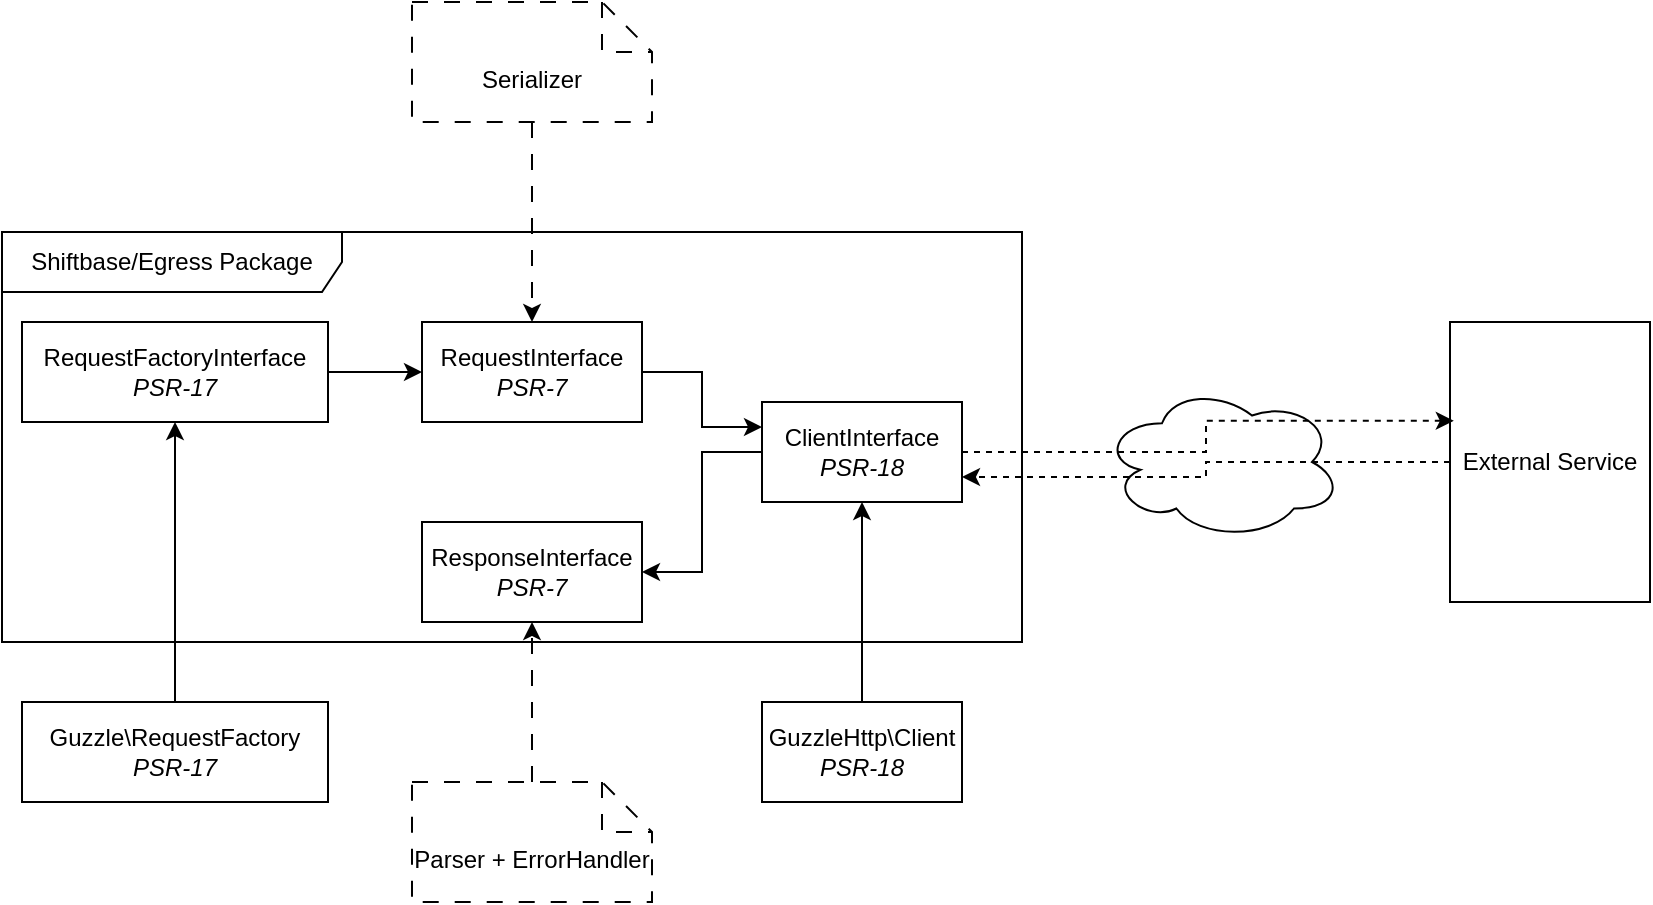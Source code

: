 <mxfile version="21.2.8" type="device">
  <diagram name="Pagina-1" id="OxKqhFZz2plbKqOkzbJY">
    <mxGraphModel dx="307" dy="1732" grid="1" gridSize="10" guides="1" tooltips="1" connect="1" arrows="1" fold="1" page="1" pageScale="1" pageWidth="827" pageHeight="1169" math="0" shadow="0">
      <root>
        <mxCell id="0" />
        <mxCell id="1" parent="0" />
        <mxCell id="tcsaBj-2yrazW6xAQG2b-11" value="" style="ellipse;shape=cloud;whiteSpace=wrap;html=1;" vertex="1" parent="1">
          <mxGeometry x="1380" y="151.25" width="120" height="77.5" as="geometry" />
        </mxCell>
        <mxCell id="tcsaBj-2yrazW6xAQG2b-1" value="Shiftbase/Egress Package" style="shape=umlFrame;whiteSpace=wrap;html=1;pointerEvents=0;recursiveResize=0;container=1;collapsible=0;width=170;" vertex="1" parent="1">
          <mxGeometry x="830" y="75" width="510" height="205" as="geometry" />
        </mxCell>
        <mxCell id="tcsaBj-2yrazW6xAQG2b-2" value="[constraint1]" style="text;html=1;" vertex="1" parent="tcsaBj-2yrazW6xAQG2b-1">
          <mxGeometry width="100" height="20" relative="1" as="geometry">
            <mxPoint x="40" y="60" as="offset" />
          </mxGeometry>
        </mxCell>
        <mxCell id="tcsaBj-2yrazW6xAQG2b-13" style="edgeStyle=orthogonalEdgeStyle;rounded=0;orthogonalLoop=1;jettySize=auto;html=1;entryX=1;entryY=0.5;entryDx=0;entryDy=0;" edge="1" parent="tcsaBj-2yrazW6xAQG2b-1" source="tcsaBj-2yrazW6xAQG2b-4" target="tcsaBj-2yrazW6xAQG2b-9">
          <mxGeometry relative="1" as="geometry" />
        </mxCell>
        <mxCell id="tcsaBj-2yrazW6xAQG2b-4" value="&lt;div&gt;ClientInterface&lt;/div&gt;&lt;div&gt;&lt;i&gt;PSR-18&lt;/i&gt;&lt;br&gt;&lt;/div&gt;" style="html=1;dashed=0;whiteSpace=wrap;" vertex="1" parent="tcsaBj-2yrazW6xAQG2b-1">
          <mxGeometry x="380" y="85" width="100" height="50" as="geometry" />
        </mxCell>
        <mxCell id="tcsaBj-2yrazW6xAQG2b-9" value="&lt;div&gt;ResponseInterface&lt;br&gt;&lt;/div&gt;&lt;div&gt;&lt;i&gt;PSR-7&lt;/i&gt;&lt;br&gt;&lt;/div&gt;" style="html=1;dashed=0;whiteSpace=wrap;" vertex="1" parent="tcsaBj-2yrazW6xAQG2b-1">
          <mxGeometry x="210" y="145" width="110" height="50" as="geometry" />
        </mxCell>
        <mxCell id="tcsaBj-2yrazW6xAQG2b-14" style="edgeStyle=orthogonalEdgeStyle;rounded=0;orthogonalLoop=1;jettySize=auto;html=1;" edge="1" parent="1" source="tcsaBj-2yrazW6xAQG2b-6" target="tcsaBj-2yrazW6xAQG2b-8">
          <mxGeometry relative="1" as="geometry" />
        </mxCell>
        <mxCell id="tcsaBj-2yrazW6xAQG2b-6" value="&lt;div&gt;RequestFactoryInterface&lt;/div&gt;&lt;div&gt;&lt;i&gt;PSR-17&lt;/i&gt;&lt;br&gt;&lt;/div&gt;" style="html=1;dashed=0;whiteSpace=wrap;" vertex="1" parent="1">
          <mxGeometry x="840" y="120" width="153" height="50" as="geometry" />
        </mxCell>
        <mxCell id="tcsaBj-2yrazW6xAQG2b-16" style="edgeStyle=orthogonalEdgeStyle;rounded=0;orthogonalLoop=1;jettySize=auto;html=1;" edge="1" parent="1" source="tcsaBj-2yrazW6xAQG2b-7" target="tcsaBj-2yrazW6xAQG2b-6">
          <mxGeometry relative="1" as="geometry" />
        </mxCell>
        <mxCell id="tcsaBj-2yrazW6xAQG2b-7" value="&lt;div&gt;Guzzle\RequestFactory&lt;/div&gt;&lt;div&gt;&lt;i&gt;PSR-17&lt;/i&gt;&lt;br&gt;&lt;/div&gt;" style="html=1;dashed=0;whiteSpace=wrap;" vertex="1" parent="1">
          <mxGeometry x="840" y="310" width="153" height="50" as="geometry" />
        </mxCell>
        <mxCell id="tcsaBj-2yrazW6xAQG2b-12" style="edgeStyle=orthogonalEdgeStyle;rounded=0;orthogonalLoop=1;jettySize=auto;html=1;entryX=0;entryY=0.25;entryDx=0;entryDy=0;" edge="1" parent="1" source="tcsaBj-2yrazW6xAQG2b-8" target="tcsaBj-2yrazW6xAQG2b-4">
          <mxGeometry relative="1" as="geometry" />
        </mxCell>
        <mxCell id="tcsaBj-2yrazW6xAQG2b-8" value="&lt;div&gt;RequestInterface&lt;/div&gt;&lt;div&gt;&lt;i&gt;PSR-7&lt;/i&gt;&lt;br&gt;&lt;/div&gt;" style="html=1;dashed=0;whiteSpace=wrap;" vertex="1" parent="1">
          <mxGeometry x="1040" y="120" width="110" height="50" as="geometry" />
        </mxCell>
        <mxCell id="tcsaBj-2yrazW6xAQG2b-21" style="edgeStyle=orthogonalEdgeStyle;rounded=0;orthogonalLoop=1;jettySize=auto;html=1;entryX=1;entryY=0.75;entryDx=0;entryDy=0;dashed=1;" edge="1" parent="1" source="tcsaBj-2yrazW6xAQG2b-10" target="tcsaBj-2yrazW6xAQG2b-4">
          <mxGeometry relative="1" as="geometry" />
        </mxCell>
        <mxCell id="tcsaBj-2yrazW6xAQG2b-10" value="External Service" style="rounded=0;whiteSpace=wrap;html=1;" vertex="1" parent="1">
          <mxGeometry x="1554" y="120" width="100" height="140" as="geometry" />
        </mxCell>
        <mxCell id="tcsaBj-2yrazW6xAQG2b-15" style="edgeStyle=orthogonalEdgeStyle;rounded=0;orthogonalLoop=1;jettySize=auto;html=1;entryX=0.5;entryY=1;entryDx=0;entryDy=0;" edge="1" parent="1" source="tcsaBj-2yrazW6xAQG2b-5" target="tcsaBj-2yrazW6xAQG2b-4">
          <mxGeometry relative="1" as="geometry" />
        </mxCell>
        <mxCell id="tcsaBj-2yrazW6xAQG2b-5" value="&lt;div&gt;GuzzleHttp\Client&lt;/div&gt;&lt;div&gt;&lt;i&gt;PSR-18&lt;/i&gt;&lt;br&gt;&lt;/div&gt;" style="html=1;dashed=0;whiteSpace=wrap;" vertex="1" parent="1">
          <mxGeometry x="1210" y="310" width="100" height="50" as="geometry" />
        </mxCell>
        <mxCell id="tcsaBj-2yrazW6xAQG2b-20" style="edgeStyle=orthogonalEdgeStyle;rounded=0;orthogonalLoop=1;jettySize=auto;html=1;entryX=0.019;entryY=0.353;entryDx=0;entryDy=0;entryPerimeter=0;dashed=1;" edge="1" parent="1" source="tcsaBj-2yrazW6xAQG2b-4" target="tcsaBj-2yrazW6xAQG2b-10">
          <mxGeometry relative="1" as="geometry" />
        </mxCell>
        <mxCell id="tcsaBj-2yrazW6xAQG2b-17" value="Parser + ErrorHandler" style="shape=note2;boundedLbl=1;whiteSpace=wrap;html=1;size=25;verticalAlign=top;align=center;dashed=1;dashPattern=8 8;" vertex="1" parent="1">
          <mxGeometry x="1035" y="350" width="120" height="60" as="geometry" />
        </mxCell>
        <mxCell id="tcsaBj-2yrazW6xAQG2b-22" style="edgeStyle=orthogonalEdgeStyle;rounded=0;orthogonalLoop=1;jettySize=auto;html=1;dashed=1;dashPattern=8 8;" edge="1" parent="1" source="tcsaBj-2yrazW6xAQG2b-17" target="tcsaBj-2yrazW6xAQG2b-9">
          <mxGeometry relative="1" as="geometry" />
        </mxCell>
        <mxCell id="tcsaBj-2yrazW6xAQG2b-24" style="edgeStyle=orthogonalEdgeStyle;rounded=0;orthogonalLoop=1;jettySize=auto;html=1;dashed=1;dashPattern=8 8;" edge="1" parent="1" source="tcsaBj-2yrazW6xAQG2b-23" target="tcsaBj-2yrazW6xAQG2b-8">
          <mxGeometry relative="1" as="geometry" />
        </mxCell>
        <mxCell id="tcsaBj-2yrazW6xAQG2b-23" value="Serializer" style="shape=note2;boundedLbl=1;whiteSpace=wrap;html=1;size=25;verticalAlign=top;align=center;dashed=1;dashPattern=8 8;" vertex="1" parent="1">
          <mxGeometry x="1035" y="-40" width="120" height="60" as="geometry" />
        </mxCell>
      </root>
    </mxGraphModel>
  </diagram>
</mxfile>
